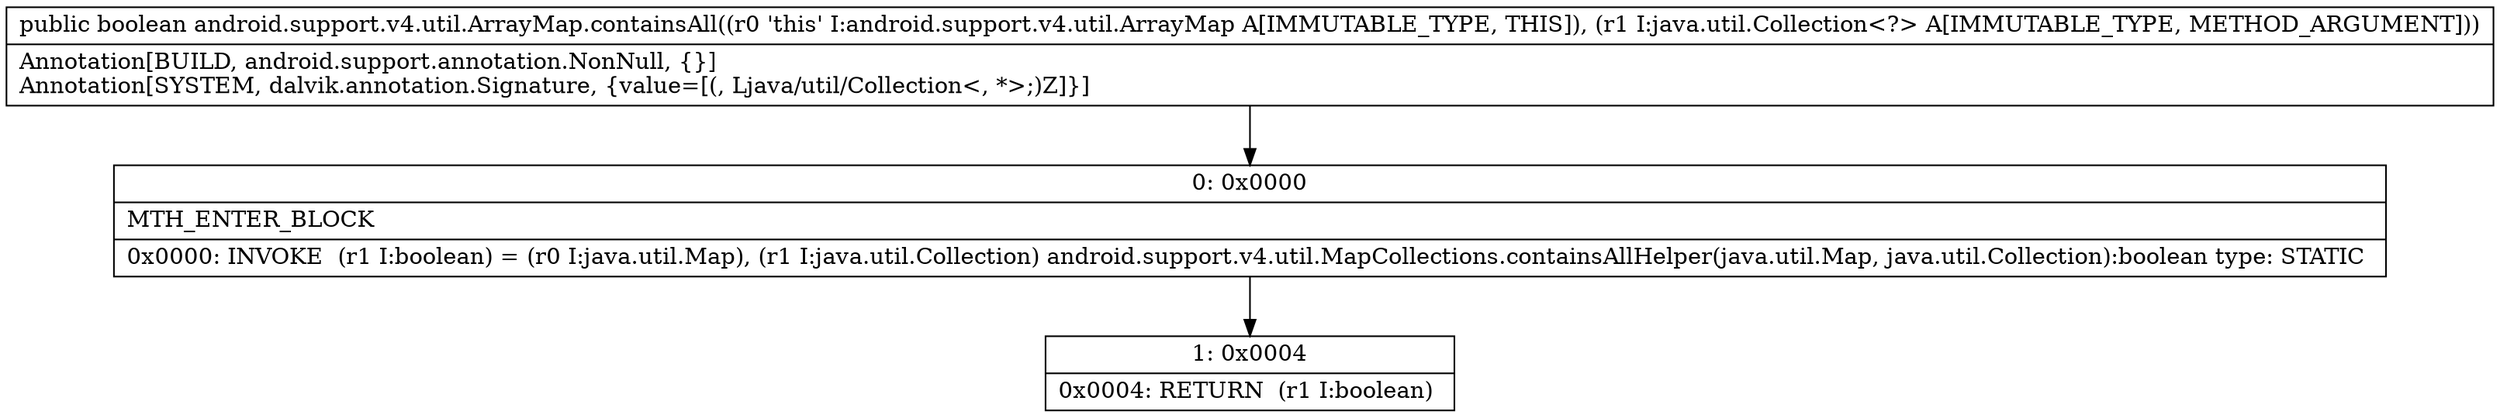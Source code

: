 digraph "CFG forandroid.support.v4.util.ArrayMap.containsAll(Ljava\/util\/Collection;)Z" {
Node_0 [shape=record,label="{0\:\ 0x0000|MTH_ENTER_BLOCK\l|0x0000: INVOKE  (r1 I:boolean) = (r0 I:java.util.Map), (r1 I:java.util.Collection) android.support.v4.util.MapCollections.containsAllHelper(java.util.Map, java.util.Collection):boolean type: STATIC \l}"];
Node_1 [shape=record,label="{1\:\ 0x0004|0x0004: RETURN  (r1 I:boolean) \l}"];
MethodNode[shape=record,label="{public boolean android.support.v4.util.ArrayMap.containsAll((r0 'this' I:android.support.v4.util.ArrayMap A[IMMUTABLE_TYPE, THIS]), (r1 I:java.util.Collection\<?\> A[IMMUTABLE_TYPE, METHOD_ARGUMENT]))  | Annotation[BUILD, android.support.annotation.NonNull, \{\}]\lAnnotation[SYSTEM, dalvik.annotation.Signature, \{value=[(, Ljava\/util\/Collection\<, *\>;)Z]\}]\l}"];
MethodNode -> Node_0;
Node_0 -> Node_1;
}

